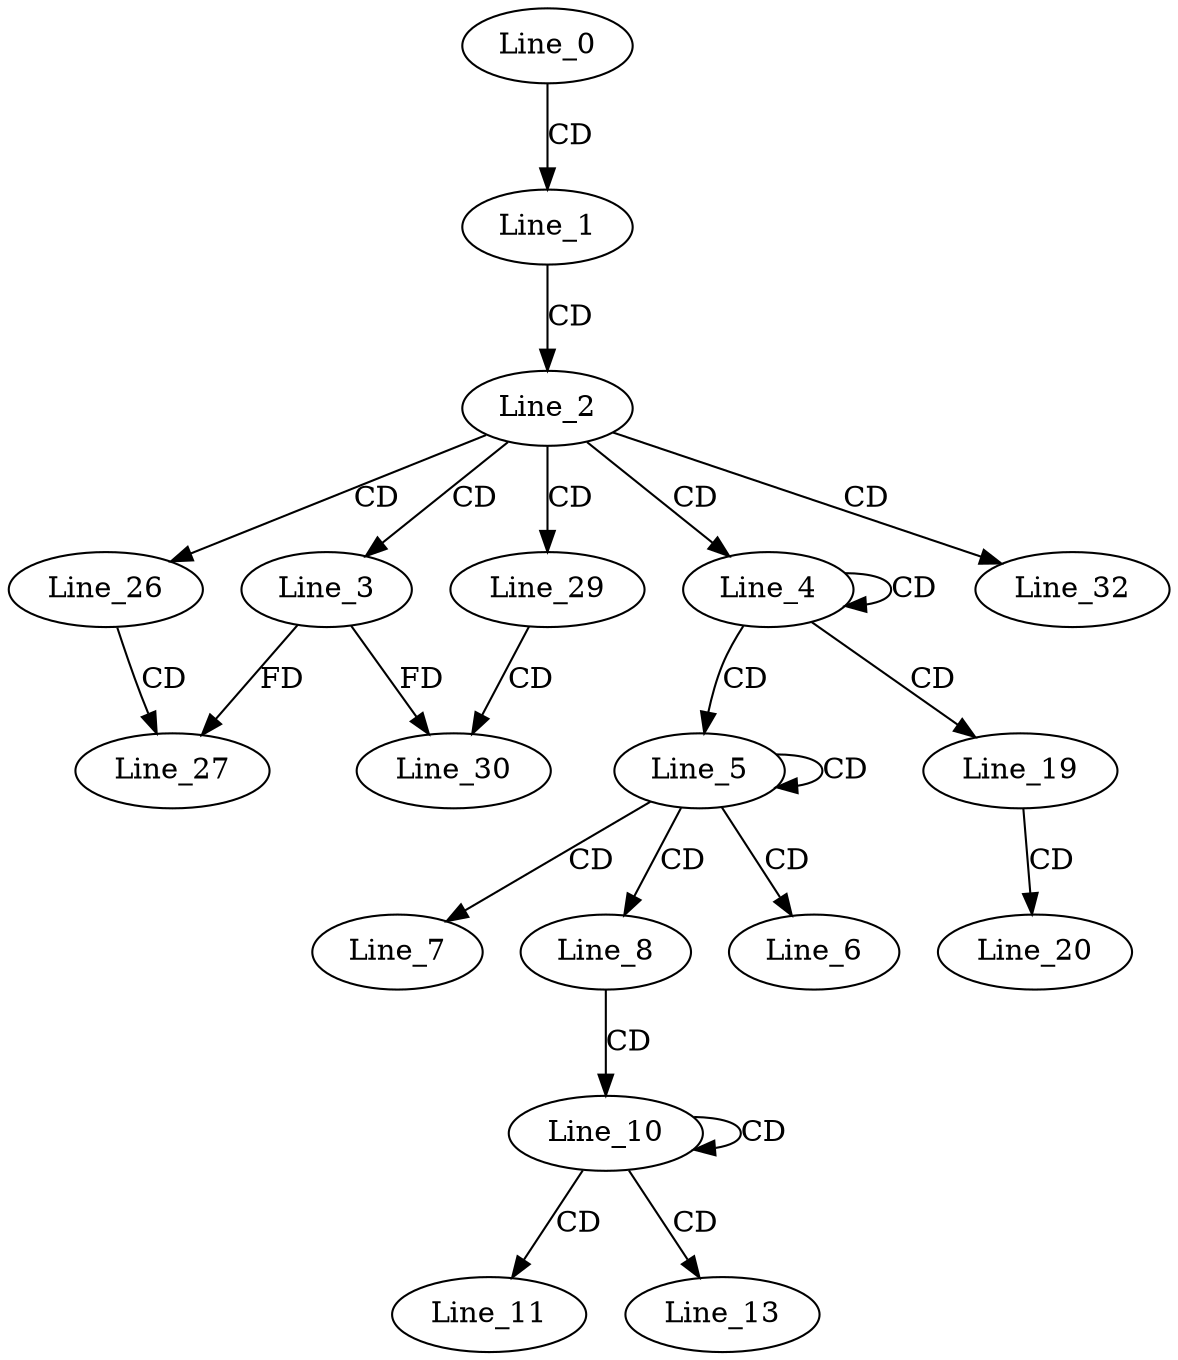 digraph G {
  Line_0;
  Line_1;
  Line_2;
  Line_3;
  Line_4;
  Line_4;
  Line_4;
  Line_5;
  Line_5;
  Line_5;
  Line_6;
  Line_7;
  Line_8;
  Line_8;
  Line_10;
  Line_10;
  Line_11;
  Line_13;
  Line_19;
  Line_20;
  Line_26;
  Line_27;
  Line_29;
  Line_30;
  Line_32;
  Line_0 -> Line_1 [ label="CD" ];
  Line_1 -> Line_2 [ label="CD" ];
  Line_2 -> Line_3 [ label="CD" ];
  Line_2 -> Line_4 [ label="CD" ];
  Line_4 -> Line_4 [ label="CD" ];
  Line_4 -> Line_5 [ label="CD" ];
  Line_5 -> Line_5 [ label="CD" ];
  Line_5 -> Line_6 [ label="CD" ];
  Line_5 -> Line_7 [ label="CD" ];
  Line_5 -> Line_8 [ label="CD" ];
  Line_8 -> Line_10 [ label="CD" ];
  Line_10 -> Line_10 [ label="CD" ];
  Line_10 -> Line_11 [ label="CD" ];
  Line_10 -> Line_13 [ label="CD" ];
  Line_4 -> Line_19 [ label="CD" ];
  Line_19 -> Line_20 [ label="CD" ];
  Line_2 -> Line_26 [ label="CD" ];
  Line_26 -> Line_27 [ label="CD" ];
  Line_3 -> Line_27 [ label="FD" ];
  Line_2 -> Line_29 [ label="CD" ];
  Line_29 -> Line_30 [ label="CD" ];
  Line_3 -> Line_30 [ label="FD" ];
  Line_2 -> Line_32 [ label="CD" ];
}
